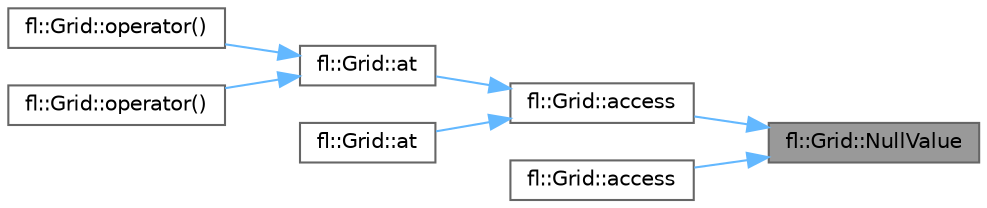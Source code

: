 digraph "fl::Grid::NullValue"
{
 // INTERACTIVE_SVG=YES
 // LATEX_PDF_SIZE
  bgcolor="transparent";
  edge [fontname=Helvetica,fontsize=10,labelfontname=Helvetica,labelfontsize=10];
  node [fontname=Helvetica,fontsize=10,shape=box,height=0.2,width=0.4];
  rankdir="RL";
  Node1 [id="Node000001",label="fl::Grid::NullValue",height=0.2,width=0.4,color="gray40", fillcolor="grey60", style="filled", fontcolor="black",tooltip=" "];
  Node1 -> Node2 [id="edge1_Node000001_Node000002",dir="back",color="steelblue1",style="solid",tooltip=" "];
  Node2 [id="Node000002",label="fl::Grid::access",height=0.2,width=0.4,color="grey40", fillcolor="white", style="filled",URL="$d1/db9/classfl_1_1_grid_ae5b2b4ff5df2d0ed4c100b722385b359.html#ae5b2b4ff5df2d0ed4c100b722385b359",tooltip=" "];
  Node2 -> Node3 [id="edge2_Node000002_Node000003",dir="back",color="steelblue1",style="solid",tooltip=" "];
  Node3 [id="Node000003",label="fl::Grid::at",height=0.2,width=0.4,color="grey40", fillcolor="white", style="filled",URL="$d1/db9/classfl_1_1_grid_a672a34da33b5747556a0302bc7ed8849.html#a672a34da33b5747556a0302bc7ed8849",tooltip=" "];
  Node3 -> Node4 [id="edge3_Node000003_Node000004",dir="back",color="steelblue1",style="solid",tooltip=" "];
  Node4 [id="Node000004",label="fl::Grid::operator()",height=0.2,width=0.4,color="grey40", fillcolor="white", style="filled",URL="$d1/db9/classfl_1_1_grid_a84fc94a7788548484a665533b9b0ee79.html#a84fc94a7788548484a665533b9b0ee79",tooltip=" "];
  Node3 -> Node5 [id="edge4_Node000003_Node000005",dir="back",color="steelblue1",style="solid",tooltip=" "];
  Node5 [id="Node000005",label="fl::Grid::operator()",height=0.2,width=0.4,color="grey40", fillcolor="white", style="filled",URL="$d1/db9/classfl_1_1_grid_aa2d8977675e29fd2bb8241632ef17498.html#aa2d8977675e29fd2bb8241632ef17498",tooltip=" "];
  Node2 -> Node6 [id="edge5_Node000002_Node000006",dir="back",color="steelblue1",style="solid",tooltip=" "];
  Node6 [id="Node000006",label="fl::Grid::at",height=0.2,width=0.4,color="grey40", fillcolor="white", style="filled",URL="$d1/db9/classfl_1_1_grid_a9e251df1cdec12dff2158c533963ec4e.html#a9e251df1cdec12dff2158c533963ec4e",tooltip=" "];
  Node1 -> Node7 [id="edge6_Node000001_Node000007",dir="back",color="steelblue1",style="solid",tooltip=" "];
  Node7 [id="Node000007",label="fl::Grid::access",height=0.2,width=0.4,color="grey40", fillcolor="white", style="filled",URL="$d1/db9/classfl_1_1_grid_a528699e538b9b89708f32bfb7e230db2.html#a528699e538b9b89708f32bfb7e230db2",tooltip=" "];
}
